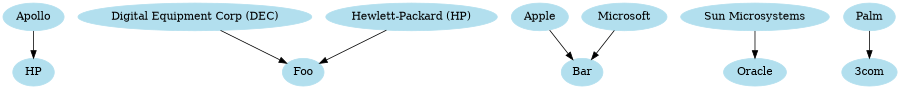 digraph techcompanies {
    size="6,6";
    node [color=lightblue2, style=filled];
    "Apollo" -> "HP"; /* Founded 1980, Acquired 1989 */
    "Digital Equipment Corp (DEC)" -> "Foo";
    "Hewlett-Packard (HP)" -> "Foo";
    "Apple" -> "Bar";
    "Microsoft" -> "Bar";
    "Sun Microsystems" -> "Oracle";
    "Palm" -> "3com";
}